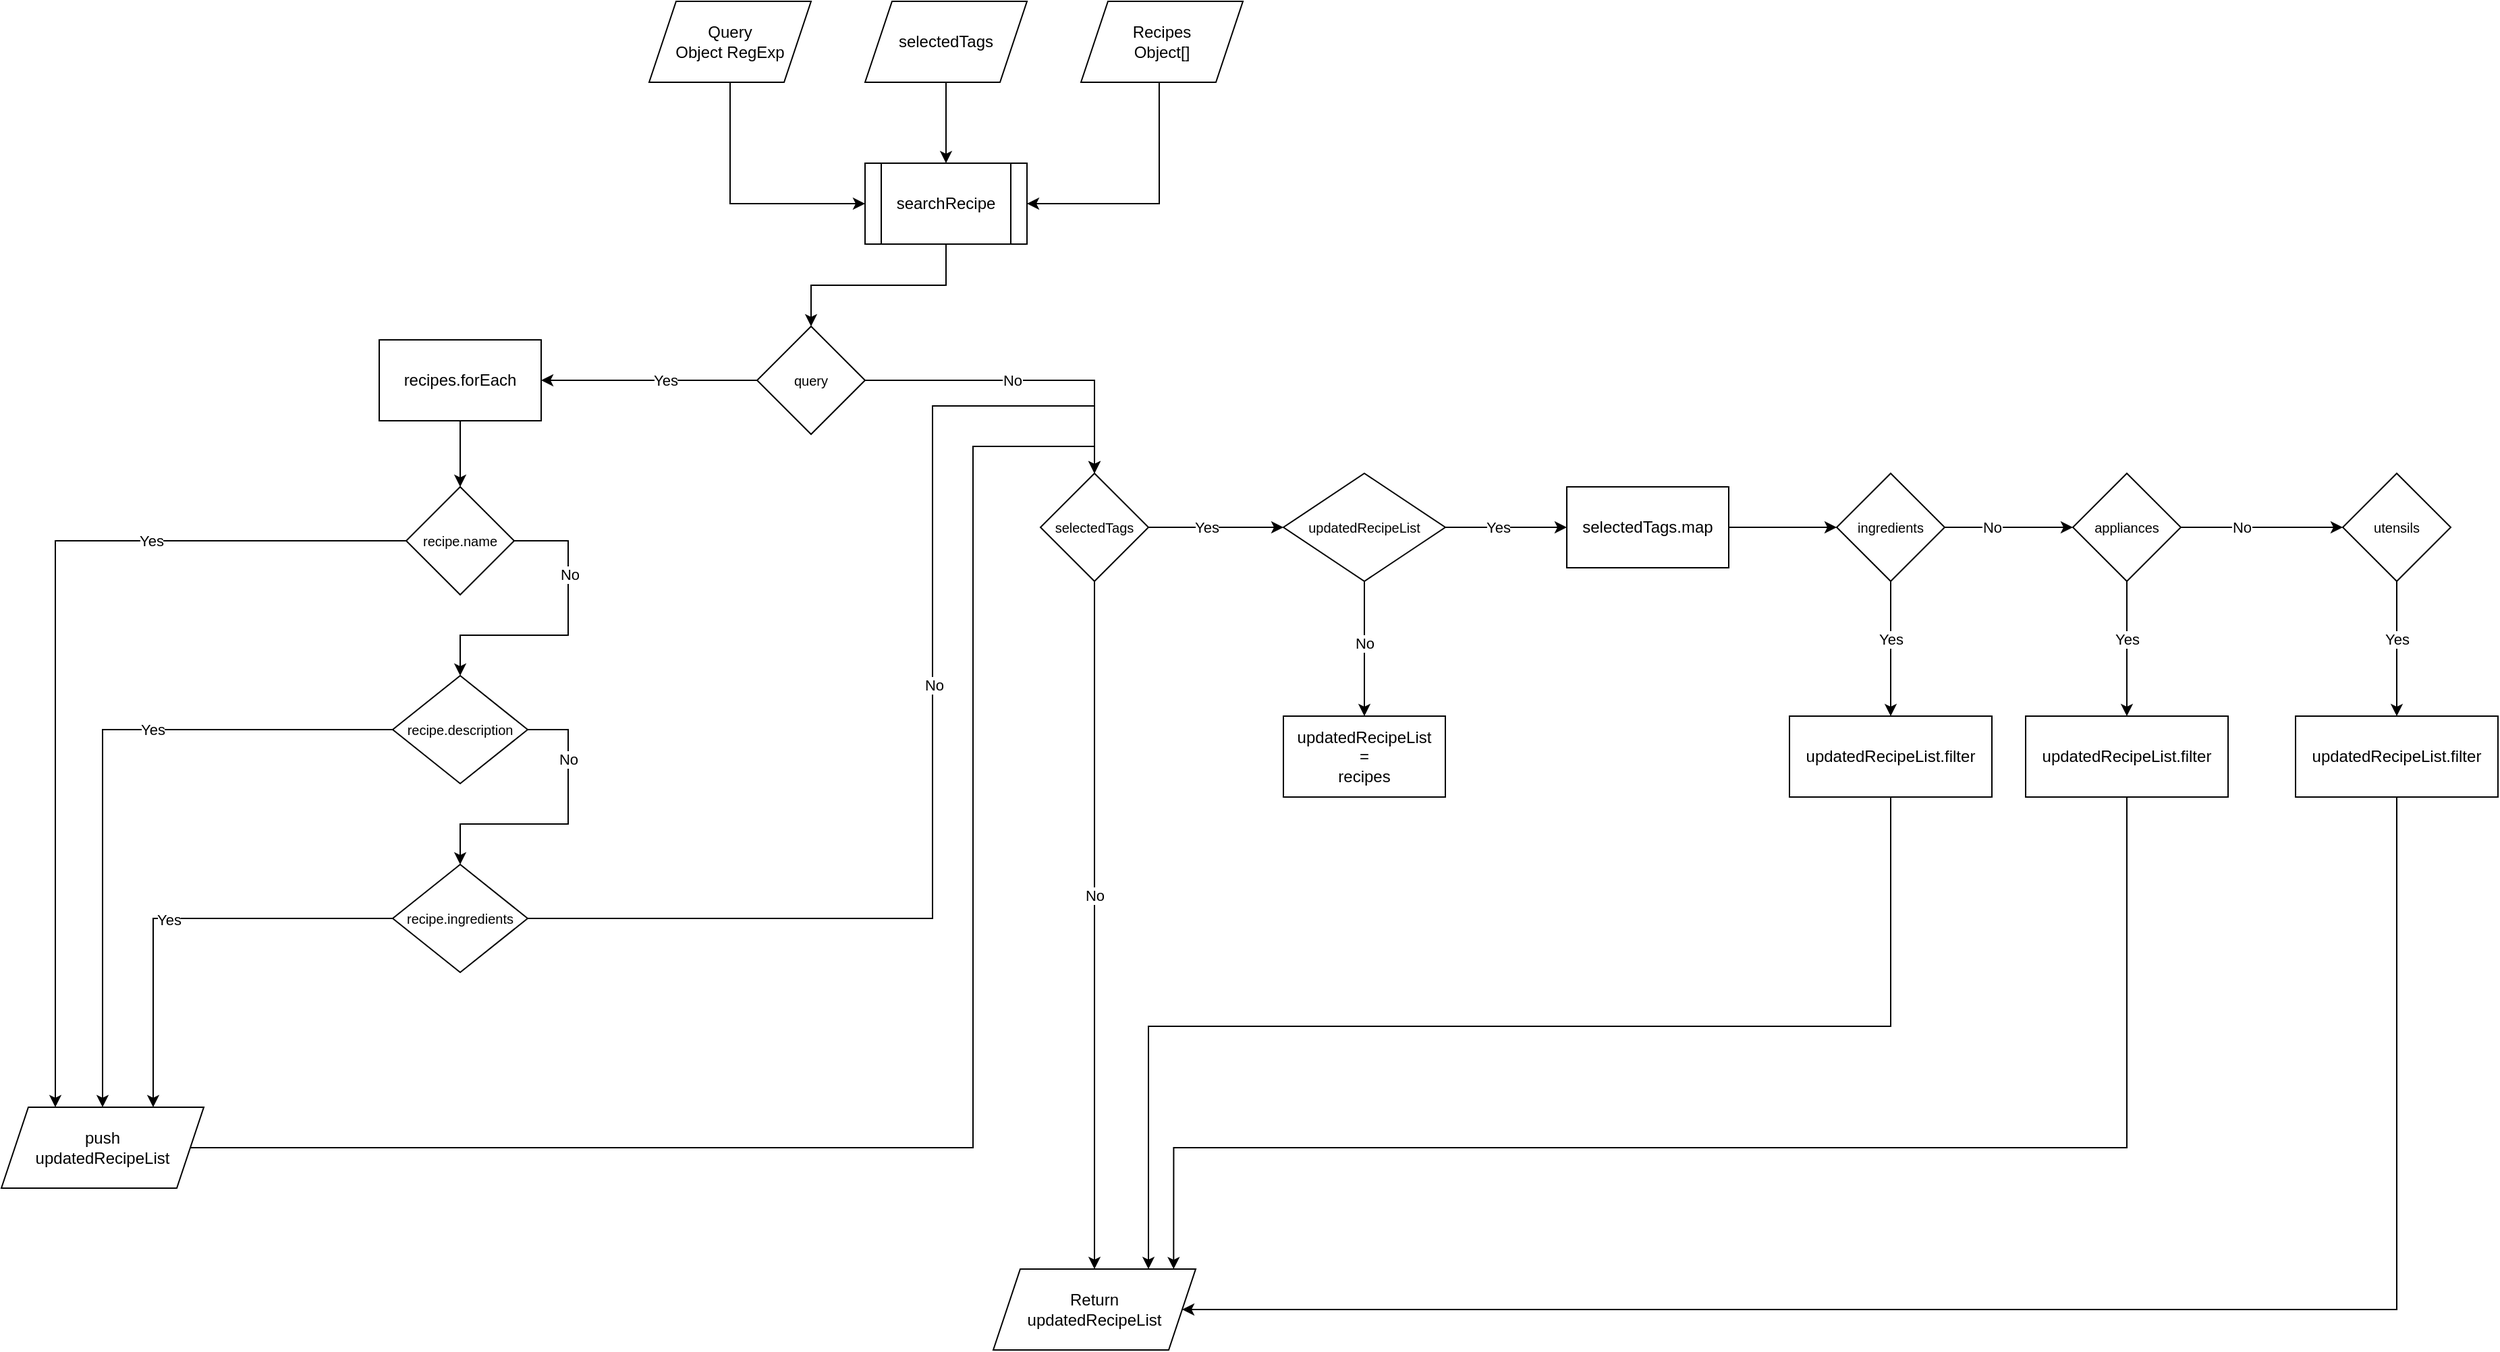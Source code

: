 <mxfile version="21.0.8" type="google"><diagram name="Page-1" id="hFO33dUEo_Vdk55Po62G"><mxGraphModel grid="1" page="1" gridSize="10" guides="1" tooltips="1" connect="1" arrows="1" fold="1" pageScale="1" pageWidth="827" pageHeight="1169" math="0" shadow="0"><root><mxCell id="0"/><mxCell id="1" parent="0"/><mxCell id="FaEQk9nRxKiu8nB4T-Ul-5" value="searchRecipe" style="shape=process;whiteSpace=wrap;html=1;backgroundOutline=1;" vertex="1" parent="1"><mxGeometry x="660" y="160" width="120" height="60" as="geometry"/></mxCell><mxCell id="FaEQk9nRxKiu8nB4T-Ul-6" value="Query&lt;br&gt;Object RegExp" style="shape=parallelogram;perimeter=parallelogramPerimeter;whiteSpace=wrap;html=1;fixedSize=1;" vertex="1" parent="1"><mxGeometry x="500" y="40" width="120" height="60" as="geometry"/></mxCell><mxCell id="FaEQk9nRxKiu8nB4T-Ul-7" value="Recipes&lt;br&gt;Object[]" style="shape=parallelogram;perimeter=parallelogramPerimeter;whiteSpace=wrap;html=1;fixedSize=1;" vertex="1" parent="1"><mxGeometry x="820" y="40" width="120" height="60" as="geometry"/></mxCell><mxCell id="FaEQk9nRxKiu8nB4T-Ul-8" value="push&lt;br&gt;updatedRecipeList" style="shape=parallelogram;perimeter=parallelogramPerimeter;whiteSpace=wrap;html=1;fixedSize=1;" vertex="1" parent="1"><mxGeometry x="20" y="860" width="150" height="60" as="geometry"/></mxCell><mxCell id="FaEQk9nRxKiu8nB4T-Ul-9" value="recipes.forEach" style="rounded=0;whiteSpace=wrap;html=1;" vertex="1" parent="1"><mxGeometry x="300" y="291" width="120" height="60" as="geometry"/></mxCell><mxCell id="FaEQk9nRxKiu8nB4T-Ul-10" value="&lt;font style=&quot;font-size: 10px;&quot;&gt;recipe.name&lt;/font&gt;" style="rhombus;whiteSpace=wrap;html=1;" vertex="1" parent="1"><mxGeometry x="320" y="400" width="80" height="80" as="geometry"/></mxCell><mxCell id="FaEQk9nRxKiu8nB4T-Ul-11" value="&lt;font style=&quot;font-size: 10px;&quot;&gt;recipe.description&lt;/font&gt;" style="rhombus;whiteSpace=wrap;html=1;" vertex="1" parent="1"><mxGeometry x="310" y="540" width="100" height="80" as="geometry"/></mxCell><mxCell id="FaEQk9nRxKiu8nB4T-Ul-12" value="&lt;font style=&quot;font-size: 10px;&quot;&gt;recipe.ingredients&lt;/font&gt;" style="rhombus;whiteSpace=wrap;html=1;" vertex="1" parent="1"><mxGeometry x="310" y="680" width="100" height="80" as="geometry"/></mxCell><mxCell id="FaEQk9nRxKiu8nB4T-Ul-15" value="" style="endArrow=classic;html=1;rounded=0;exitX=0.5;exitY=1;exitDx=0;exitDy=0;entryX=0;entryY=0.5;entryDx=0;entryDy=0;edgeStyle=orthogonalEdgeStyle;" edge="1" parent="1" source="FaEQk9nRxKiu8nB4T-Ul-6" target="FaEQk9nRxKiu8nB4T-Ul-5"><mxGeometry width="50" height="50" relative="1" as="geometry"><mxPoint x="820" y="230" as="sourcePoint"/><mxPoint x="870" y="180" as="targetPoint"/></mxGeometry></mxCell><mxCell id="FaEQk9nRxKiu8nB4T-Ul-16" value="" style="endArrow=classic;html=1;rounded=0;exitX=0;exitY=0.5;exitDx=0;exitDy=0;entryX=0.75;entryY=0;entryDx=0;entryDy=0;edgeStyle=orthogonalEdgeStyle;" edge="1" parent="1" source="FaEQk9nRxKiu8nB4T-Ul-12" target="FaEQk9nRxKiu8nB4T-Ul-8"><mxGeometry width="50" height="50" relative="1" as="geometry"><mxPoint x="270" y="470" as="sourcePoint"/><mxPoint x="330" y="560" as="targetPoint"/></mxGeometry></mxCell><mxCell id="V_cgS5lUgMlAPuz1nPsN-5" value="Yes" style="edgeLabel;html=1;align=center;verticalAlign=middle;resizable=0;points=[];" connectable="0" vertex="1" parent="FaEQk9nRxKiu8nB4T-Ul-16"><mxGeometry x="0.045" y="1" relative="1" as="geometry"><mxPoint as="offset"/></mxGeometry></mxCell><mxCell id="FaEQk9nRxKiu8nB4T-Ul-17" value="" style="endArrow=classic;html=1;rounded=0;entryX=1;entryY=0.5;entryDx=0;entryDy=0;edgeStyle=orthogonalEdgeStyle;exitX=0;exitY=0.5;exitDx=0;exitDy=0;" edge="1" parent="1" source="kw7x6l7RwQGkjK91SWH--1" target="FaEQk9nRxKiu8nB4T-Ul-9"><mxGeometry width="50" height="50" relative="1" as="geometry"><mxPoint x="370" y="160" as="sourcePoint"/><mxPoint x="270" y="300" as="targetPoint"/></mxGeometry></mxCell><mxCell id="kw7x6l7RwQGkjK91SWH--6" value="Yes" style="edgeLabel;html=1;align=center;verticalAlign=middle;resizable=0;points=[];" connectable="0" vertex="1" parent="FaEQk9nRxKiu8nB4T-Ul-17"><mxGeometry x="-0.149" relative="1" as="geometry"><mxPoint as="offset"/></mxGeometry></mxCell><mxCell id="FaEQk9nRxKiu8nB4T-Ul-18" value="" style="endArrow=classic;html=1;rounded=0;exitX=0.483;exitY=1.007;exitDx=0;exitDy=0;exitPerimeter=0;edgeStyle=orthogonalEdgeStyle;entryX=1;entryY=0.5;entryDx=0;entryDy=0;" edge="1" parent="1" source="FaEQk9nRxKiu8nB4T-Ul-7" target="FaEQk9nRxKiu8nB4T-Ul-5"><mxGeometry width="50" height="50" relative="1" as="geometry"><mxPoint x="960" y="160" as="sourcePoint"/><mxPoint x="800" y="210" as="targetPoint"/><Array as="points"><mxPoint x="878" y="190"/></Array></mxGeometry></mxCell><mxCell id="FaEQk9nRxKiu8nB4T-Ul-19" value="" style="endArrow=classic;html=1;rounded=0;exitX=0.5;exitY=1;exitDx=0;exitDy=0;entryX=0.5;entryY=0;entryDx=0;entryDy=0;" edge="1" parent="1" source="FaEQk9nRxKiu8nB4T-Ul-9" target="FaEQk9nRxKiu8nB4T-Ul-10"><mxGeometry width="50" height="50" relative="1" as="geometry"><mxPoint x="190" y="250" as="sourcePoint"/><mxPoint x="250" y="340" as="targetPoint"/></mxGeometry></mxCell><mxCell id="FaEQk9nRxKiu8nB4T-Ul-20" value="" style="endArrow=classic;html=1;rounded=0;exitX=0;exitY=0.5;exitDx=0;exitDy=0;edgeStyle=orthogonalEdgeStyle;" edge="1" parent="1" source="FaEQk9nRxKiu8nB4T-Ul-10"><mxGeometry width="50" height="50" relative="1" as="geometry"><mxPoint x="280" y="480" as="sourcePoint"/><mxPoint x="60" y="860" as="targetPoint"/><Array as="points"><mxPoint x="60" y="440"/><mxPoint x="60" y="860"/></Array></mxGeometry></mxCell><mxCell id="V_cgS5lUgMlAPuz1nPsN-1" value="Yes" style="edgeLabel;html=1;align=center;verticalAlign=middle;resizable=0;points=[];" connectable="0" vertex="1" parent="FaEQk9nRxKiu8nB4T-Ul-20"><mxGeometry x="-0.443" relative="1" as="geometry"><mxPoint as="offset"/></mxGeometry></mxCell><mxCell id="FaEQk9nRxKiu8nB4T-Ul-21" value="" style="endArrow=classic;html=1;rounded=0;entryX=0.5;entryY=0;entryDx=0;entryDy=0;exitX=1;exitY=0.5;exitDx=0;exitDy=0;edgeStyle=orthogonalEdgeStyle;" edge="1" parent="1" target="kw7x6l7RwQGkjK91SWH--5" source="FaEQk9nRxKiu8nB4T-Ul-8"><mxGeometry width="50" height="50" relative="1" as="geometry"><mxPoint x="320" y="990.323" as="sourcePoint"/><mxPoint x="890" y="930" as="targetPoint"/><Array as="points"><mxPoint x="740" y="890"/><mxPoint x="740" y="370"/><mxPoint x="830" y="370"/></Array></mxGeometry></mxCell><mxCell id="FaEQk9nRxKiu8nB4T-Ul-22" value="" style="endArrow=classic;html=1;rounded=0;exitX=1;exitY=0.5;exitDx=0;exitDy=0;edgeStyle=orthogonalEdgeStyle;entryX=0.5;entryY=1;entryDx=0;entryDy=0;" edge="1" parent="1" source="FaEQk9nRxKiu8nB4T-Ul-12" target="kw7x6l7RwQGkjK91SWH--5"><mxGeometry width="50" height="50" relative="1" as="geometry"><mxPoint x="590" y="495" as="sourcePoint"/><mxPoint x="439.95" y="870" as="targetPoint"/><Array as="points"><mxPoint x="710" y="720"/><mxPoint x="710" y="340"/><mxPoint x="830" y="340"/></Array></mxGeometry></mxCell><mxCell id="V_cgS5lUgMlAPuz1nPsN-6" value="No" style="edgeLabel;html=1;align=center;verticalAlign=middle;resizable=0;points=[];" connectable="0" vertex="1" parent="FaEQk9nRxKiu8nB4T-Ul-22"><mxGeometry x="0.018" y="-1" relative="1" as="geometry"><mxPoint as="offset"/></mxGeometry></mxCell><mxCell id="FaEQk9nRxKiu8nB4T-Ul-23" value="" style="endArrow=classic;html=1;rounded=0;exitX=1;exitY=0.5;exitDx=0;exitDy=0;entryX=0.5;entryY=0;entryDx=0;entryDy=0;edgeStyle=orthogonalEdgeStyle;" edge="1" parent="1" source="FaEQk9nRxKiu8nB4T-Ul-11" target="FaEQk9nRxKiu8nB4T-Ul-12"><mxGeometry width="50" height="50" relative="1" as="geometry"><mxPoint x="280" y="480" as="sourcePoint"/><mxPoint x="340" y="570" as="targetPoint"/><Array as="points"><mxPoint x="440" y="580"/><mxPoint x="440" y="650"/><mxPoint x="360" y="650"/></Array></mxGeometry></mxCell><mxCell id="V_cgS5lUgMlAPuz1nPsN-4" value="No" style="edgeLabel;html=1;align=center;verticalAlign=middle;resizable=0;points=[];" connectable="0" vertex="1" parent="FaEQk9nRxKiu8nB4T-Ul-23"><mxGeometry x="-0.505" relative="1" as="geometry"><mxPoint as="offset"/></mxGeometry></mxCell><mxCell id="FaEQk9nRxKiu8nB4T-Ul-24" value="" style="endArrow=classic;html=1;rounded=0;exitX=1;exitY=0.5;exitDx=0;exitDy=0;entryX=0.5;entryY=0;entryDx=0;entryDy=0;edgeStyle=orthogonalEdgeStyle;" edge="1" parent="1" source="FaEQk9nRxKiu8nB4T-Ul-10" target="FaEQk9nRxKiu8nB4T-Ul-11"><mxGeometry width="50" height="50" relative="1" as="geometry"><mxPoint x="290" y="490" as="sourcePoint"/><mxPoint x="350" y="580" as="targetPoint"/><Array as="points"><mxPoint x="440" y="440"/><mxPoint x="440" y="510"/><mxPoint x="360" y="510"/></Array></mxGeometry></mxCell><mxCell id="V_cgS5lUgMlAPuz1nPsN-2" value="No" style="edgeLabel;html=1;align=center;verticalAlign=middle;resizable=0;points=[];" connectable="0" vertex="1" parent="FaEQk9nRxKiu8nB4T-Ul-24"><mxGeometry x="-0.412" y="1" relative="1" as="geometry"><mxPoint as="offset"/></mxGeometry></mxCell><mxCell id="FaEQk9nRxKiu8nB4T-Ul-25" value="" style="endArrow=classic;html=1;rounded=0;exitX=0;exitY=0.5;exitDx=0;exitDy=0;entryX=0.5;entryY=0;entryDx=0;entryDy=0;edgeStyle=orthogonalEdgeStyle;" edge="1" parent="1" source="FaEQk9nRxKiu8nB4T-Ul-11" target="FaEQk9nRxKiu8nB4T-Ul-8"><mxGeometry width="50" height="50" relative="1" as="geometry"><mxPoint x="360" y="495" as="sourcePoint"/><mxPoint x="420" y="585" as="targetPoint"/></mxGeometry></mxCell><mxCell id="V_cgS5lUgMlAPuz1nPsN-3" value="Yes" style="edgeLabel;html=1;align=center;verticalAlign=middle;resizable=0;points=[];" connectable="0" vertex="1" parent="FaEQk9nRxKiu8nB4T-Ul-25"><mxGeometry x="-0.28" relative="1" as="geometry"><mxPoint as="offset"/></mxGeometry></mxCell><mxCell id="kw7x6l7RwQGkjK91SWH--1" value="&lt;font style=&quot;font-size: 10px;&quot;&gt;query&lt;/font&gt;" style="rhombus;whiteSpace=wrap;html=1;" vertex="1" parent="1"><mxGeometry x="580" y="281" width="80" height="80" as="geometry"/></mxCell><mxCell id="kw7x6l7RwQGkjK91SWH--2" value="" style="endArrow=classic;html=1;rounded=0;exitX=0.5;exitY=1;exitDx=0;exitDy=0;entryX=0.5;entryY=0;entryDx=0;entryDy=0;edgeStyle=orthogonalEdgeStyle;" edge="1" parent="1" source="FaEQk9nRxKiu8nB4T-Ul-5" target="kw7x6l7RwQGkjK91SWH--1"><mxGeometry width="50" height="50" relative="1" as="geometry"><mxPoint x="565" y="290" as="sourcePoint"/><mxPoint x="620" y="260" as="targetPoint"/></mxGeometry></mxCell><mxCell id="kw7x6l7RwQGkjK91SWH--3" value="selectedTags" style="shape=parallelogram;perimeter=parallelogramPerimeter;whiteSpace=wrap;html=1;fixedSize=1;" vertex="1" parent="1"><mxGeometry x="660" y="40" width="120" height="60" as="geometry"/></mxCell><mxCell id="kw7x6l7RwQGkjK91SWH--4" value="" style="endArrow=classic;html=1;rounded=0;exitX=0.5;exitY=1;exitDx=0;exitDy=0;entryX=0.5;entryY=0;entryDx=0;entryDy=0;" edge="1" parent="1" source="kw7x6l7RwQGkjK91SWH--3" target="FaEQk9nRxKiu8nB4T-Ul-5"><mxGeometry width="50" height="50" relative="1" as="geometry"><mxPoint x="882" y="113" as="sourcePoint"/><mxPoint x="792" y="205" as="targetPoint"/></mxGeometry></mxCell><mxCell id="kw7x6l7RwQGkjK91SWH--5" value="&lt;font style=&quot;font-size: 10px;&quot;&gt;selectedTags&lt;/font&gt;" style="rhombus;whiteSpace=wrap;html=1;" vertex="1" parent="1"><mxGeometry x="790" y="390" width="80" height="80" as="geometry"/></mxCell><mxCell id="kw7x6l7RwQGkjK91SWH--7" value="" style="endArrow=classic;html=1;rounded=0;exitX=1;exitY=0.5;exitDx=0;exitDy=0;entryX=0.5;entryY=0;entryDx=0;entryDy=0;edgeStyle=orthogonalEdgeStyle;" edge="1" parent="1" source="kw7x6l7RwQGkjK91SWH--1" target="kw7x6l7RwQGkjK91SWH--5"><mxGeometry width="50" height="50" relative="1" as="geometry"><mxPoint x="730" y="230" as="sourcePoint"/><mxPoint x="630" y="291" as="targetPoint"/></mxGeometry></mxCell><mxCell id="kw7x6l7RwQGkjK91SWH--8" value="No" style="edgeLabel;html=1;align=center;verticalAlign=middle;resizable=0;points=[];" connectable="0" vertex="1" parent="kw7x6l7RwQGkjK91SWH--7"><mxGeometry x="-0.089" relative="1" as="geometry"><mxPoint as="offset"/></mxGeometry></mxCell><mxCell id="kw7x6l7RwQGkjK91SWH--9" value="Return&lt;br&gt;updatedRecipeList" style="shape=parallelogram;perimeter=parallelogramPerimeter;whiteSpace=wrap;html=1;fixedSize=1;" vertex="1" parent="1"><mxGeometry x="755" y="980" width="150" height="60" as="geometry"/></mxCell><mxCell id="kw7x6l7RwQGkjK91SWH--10" value="" style="endArrow=classic;html=1;rounded=0;exitX=0.5;exitY=1;exitDx=0;exitDy=0;entryX=0.5;entryY=0;entryDx=0;entryDy=0;" edge="1" parent="1" source="kw7x6l7RwQGkjK91SWH--5" target="kw7x6l7RwQGkjK91SWH--9"><mxGeometry width="50" height="50" relative="1" as="geometry"><mxPoint x="670" y="331" as="sourcePoint"/><mxPoint x="840" y="400" as="targetPoint"/></mxGeometry></mxCell><mxCell id="kw7x6l7RwQGkjK91SWH--11" value="No" style="edgeLabel;html=1;align=center;verticalAlign=middle;resizable=0;points=[];" connectable="0" vertex="1" parent="kw7x6l7RwQGkjK91SWH--10"><mxGeometry x="-0.089" relative="1" as="geometry"><mxPoint as="offset"/></mxGeometry></mxCell><mxCell id="kw7x6l7RwQGkjK91SWH--12" value="" style="endArrow=classic;html=1;rounded=0;edgeStyle=orthogonalEdgeStyle;exitX=1;exitY=0.5;exitDx=0;exitDy=0;entryX=0;entryY=0.5;entryDx=0;entryDy=0;" edge="1" parent="1" source="kw7x6l7RwQGkjK91SWH--5" target="kw7x6l7RwQGkjK91SWH--21"><mxGeometry width="50" height="50" relative="1" as="geometry"><mxPoint x="590" y="331" as="sourcePoint"/><mxPoint x="930" y="360" as="targetPoint"/></mxGeometry></mxCell><mxCell id="kw7x6l7RwQGkjK91SWH--13" value="Yes" style="edgeLabel;html=1;align=center;verticalAlign=middle;resizable=0;points=[];" connectable="0" vertex="1" parent="kw7x6l7RwQGkjK91SWH--12"><mxGeometry x="-0.149" relative="1" as="geometry"><mxPoint as="offset"/></mxGeometry></mxCell><mxCell id="kw7x6l7RwQGkjK91SWH--14" value="&lt;font style=&quot;font-size: 10px;&quot;&gt;ingredients&lt;/font&gt;" style="rhombus;whiteSpace=wrap;html=1;" vertex="1" parent="1"><mxGeometry x="1380" y="390" width="80" height="80" as="geometry"/></mxCell><mxCell id="kw7x6l7RwQGkjK91SWH--15" value="" style="endArrow=classic;html=1;rounded=0;edgeStyle=orthogonalEdgeStyle;exitX=0.5;exitY=1;exitDx=0;exitDy=0;entryX=0.5;entryY=0;entryDx=0;entryDy=0;" edge="1" parent="1" source="kw7x6l7RwQGkjK91SWH--14" target="kw7x6l7RwQGkjK91SWH--20"><mxGeometry width="50" height="50" relative="1" as="geometry"><mxPoint x="1190" y="440" as="sourcePoint"/><mxPoint x="1510" y="540" as="targetPoint"/></mxGeometry></mxCell><mxCell id="kw7x6l7RwQGkjK91SWH--16" value="Yes" style="edgeLabel;html=1;align=center;verticalAlign=middle;resizable=0;points=[];" connectable="0" vertex="1" parent="kw7x6l7RwQGkjK91SWH--15"><mxGeometry x="-0.149" relative="1" as="geometry"><mxPoint as="offset"/></mxGeometry></mxCell><mxCell id="kw7x6l7RwQGkjK91SWH--17" value="selectedTags.map" style="rounded=0;whiteSpace=wrap;html=1;" vertex="1" parent="1"><mxGeometry x="1180" y="400" width="120" height="60" as="geometry"/></mxCell><mxCell id="kw7x6l7RwQGkjK91SWH--18" value="" style="endArrow=classic;html=1;rounded=0;edgeStyle=orthogonalEdgeStyle;exitX=1;exitY=0.5;exitDx=0;exitDy=0;entryX=0;entryY=0.5;entryDx=0;entryDy=0;" edge="1" parent="1" source="kw7x6l7RwQGkjK91SWH--17" target="kw7x6l7RwQGkjK91SWH--14"><mxGeometry width="50" height="50" relative="1" as="geometry"><mxPoint x="1250" y="510" as="sourcePoint"/><mxPoint x="1340" y="510" as="targetPoint"/></mxGeometry></mxCell><mxCell id="kw7x6l7RwQGkjK91SWH--20" value="updatedRecipeList.filter" style="rounded=0;whiteSpace=wrap;html=1;" vertex="1" parent="1"><mxGeometry x="1345" y="570" width="150" height="60" as="geometry"/></mxCell><mxCell id="kw7x6l7RwQGkjK91SWH--21" value="&lt;font style=&quot;font-size: 10px;&quot;&gt;updatedRecipeList&lt;/font&gt;" style="rhombus;whiteSpace=wrap;html=1;" vertex="1" parent="1"><mxGeometry x="970" y="390" width="120" height="80" as="geometry"/></mxCell><mxCell id="kw7x6l7RwQGkjK91SWH--22" value="updatedRecipeList &lt;br&gt;= &lt;br&gt;recipes" style="rounded=0;whiteSpace=wrap;html=1;" vertex="1" parent="1"><mxGeometry x="970" y="570" width="120" height="60" as="geometry"/></mxCell><mxCell id="kw7x6l7RwQGkjK91SWH--23" value="" style="endArrow=classic;html=1;rounded=0;exitX=0.5;exitY=1;exitDx=0;exitDy=0;entryX=0.5;entryY=0;entryDx=0;entryDy=0;" edge="1" parent="1" source="kw7x6l7RwQGkjK91SWH--21" target="kw7x6l7RwQGkjK91SWH--22"><mxGeometry width="50" height="50" relative="1" as="geometry"><mxPoint x="670" y="331" as="sourcePoint"/><mxPoint x="840" y="400" as="targetPoint"/></mxGeometry></mxCell><mxCell id="kw7x6l7RwQGkjK91SWH--24" value="No" style="edgeLabel;html=1;align=center;verticalAlign=middle;resizable=0;points=[];" connectable="0" vertex="1" parent="kw7x6l7RwQGkjK91SWH--23"><mxGeometry x="-0.089" relative="1" as="geometry"><mxPoint as="offset"/></mxGeometry></mxCell><mxCell id="kw7x6l7RwQGkjK91SWH--25" value="" style="endArrow=classic;html=1;rounded=0;edgeStyle=orthogonalEdgeStyle;exitX=1;exitY=0.5;exitDx=0;exitDy=0;entryX=0;entryY=0.5;entryDx=0;entryDy=0;" edge="1" parent="1" source="kw7x6l7RwQGkjK91SWH--21" target="kw7x6l7RwQGkjK91SWH--17"><mxGeometry width="50" height="50" relative="1" as="geometry"><mxPoint x="1120" y="480" as="sourcePoint"/><mxPoint x="1220" y="480" as="targetPoint"/></mxGeometry></mxCell><mxCell id="kw7x6l7RwQGkjK91SWH--26" value="Yes" style="edgeLabel;html=1;align=center;verticalAlign=middle;resizable=0;points=[];" connectable="0" vertex="1" parent="kw7x6l7RwQGkjK91SWH--25"><mxGeometry x="-0.149" relative="1" as="geometry"><mxPoint as="offset"/></mxGeometry></mxCell><mxCell id="kw7x6l7RwQGkjK91SWH--27" value="" style="endArrow=classic;html=1;rounded=0;edgeStyle=orthogonalEdgeStyle;exitX=0.5;exitY=1;exitDx=0;exitDy=0;" edge="1" parent="1" source="kw7x6l7RwQGkjK91SWH--20"><mxGeometry width="50" height="50" relative="1" as="geometry"><mxPoint x="1310" y="440" as="sourcePoint"/><mxPoint x="870" y="980" as="targetPoint"/><Array as="points"><mxPoint x="1420" y="800"/><mxPoint x="870" y="800"/></Array></mxGeometry></mxCell><mxCell id="kw7x6l7RwQGkjK91SWH--28" value="&lt;font style=&quot;font-size: 10px;&quot;&gt;appliances&lt;/font&gt;" style="rhombus;whiteSpace=wrap;html=1;" vertex="1" parent="1"><mxGeometry x="1555" y="390" width="80" height="80" as="geometry"/></mxCell><mxCell id="kw7x6l7RwQGkjK91SWH--29" value="" style="endArrow=classic;html=1;rounded=0;edgeStyle=orthogonalEdgeStyle;exitX=0.5;exitY=1;exitDx=0;exitDy=0;entryX=0.5;entryY=0;entryDx=0;entryDy=0;" edge="1" parent="1" source="kw7x6l7RwQGkjK91SWH--28" target="kw7x6l7RwQGkjK91SWH--31"><mxGeometry width="50" height="50" relative="1" as="geometry"><mxPoint x="1365" y="440" as="sourcePoint"/><mxPoint x="1685" y="540" as="targetPoint"/></mxGeometry></mxCell><mxCell id="kw7x6l7RwQGkjK91SWH--30" value="Yes" style="edgeLabel;html=1;align=center;verticalAlign=middle;resizable=0;points=[];" connectable="0" vertex="1" parent="kw7x6l7RwQGkjK91SWH--29"><mxGeometry x="-0.149" relative="1" as="geometry"><mxPoint as="offset"/></mxGeometry></mxCell><mxCell id="kw7x6l7RwQGkjK91SWH--31" value="updatedRecipeList.filter" style="rounded=0;whiteSpace=wrap;html=1;" vertex="1" parent="1"><mxGeometry x="1520" y="570" width="150" height="60" as="geometry"/></mxCell><mxCell id="kw7x6l7RwQGkjK91SWH--32" value="&lt;span style=&quot;font-size: 10px;&quot;&gt;utensils&lt;/span&gt;" style="rhombus;whiteSpace=wrap;html=1;" vertex="1" parent="1"><mxGeometry x="1755" y="390" width="80" height="80" as="geometry"/></mxCell><mxCell id="kw7x6l7RwQGkjK91SWH--33" value="" style="endArrow=classic;html=1;rounded=0;edgeStyle=orthogonalEdgeStyle;exitX=0.5;exitY=1;exitDx=0;exitDy=0;entryX=0.5;entryY=0;entryDx=0;entryDy=0;" edge="1" parent="1" source="kw7x6l7RwQGkjK91SWH--32" target="kw7x6l7RwQGkjK91SWH--35"><mxGeometry width="50" height="50" relative="1" as="geometry"><mxPoint x="1565" y="440" as="sourcePoint"/><mxPoint x="1885" y="540" as="targetPoint"/></mxGeometry></mxCell><mxCell id="kw7x6l7RwQGkjK91SWH--34" value="Yes" style="edgeLabel;html=1;align=center;verticalAlign=middle;resizable=0;points=[];" connectable="0" vertex="1" parent="kw7x6l7RwQGkjK91SWH--33"><mxGeometry x="-0.149" relative="1" as="geometry"><mxPoint as="offset"/></mxGeometry></mxCell><mxCell id="kw7x6l7RwQGkjK91SWH--35" value="updatedRecipeList.filter" style="rounded=0;whiteSpace=wrap;html=1;" vertex="1" parent="1"><mxGeometry x="1720" y="570" width="150" height="60" as="geometry"/></mxCell><mxCell id="kw7x6l7RwQGkjK91SWH--37" value="" style="endArrow=classic;html=1;rounded=0;exitX=1;exitY=0.5;exitDx=0;exitDy=0;entryX=0;entryY=0.5;entryDx=0;entryDy=0;" edge="1" parent="1" source="kw7x6l7RwQGkjK91SWH--14" target="kw7x6l7RwQGkjK91SWH--28"><mxGeometry width="50" height="50" relative="1" as="geometry"><mxPoint x="1310" y="440" as="sourcePoint"/><mxPoint x="1390" y="440" as="targetPoint"/></mxGeometry></mxCell><mxCell id="kw7x6l7RwQGkjK91SWH--38" value="No" style="edgeLabel;html=1;align=center;verticalAlign=middle;resizable=0;points=[];" connectable="0" vertex="1" parent="kw7x6l7RwQGkjK91SWH--37"><mxGeometry x="-0.258" relative="1" as="geometry"><mxPoint as="offset"/></mxGeometry></mxCell><mxCell id="kw7x6l7RwQGkjK91SWH--39" value="" style="endArrow=classic;html=1;rounded=0;exitX=1;exitY=0.5;exitDx=0;exitDy=0;entryX=0;entryY=0.5;entryDx=0;entryDy=0;" edge="1" parent="1" source="kw7x6l7RwQGkjK91SWH--28" target="kw7x6l7RwQGkjK91SWH--32"><mxGeometry width="50" height="50" relative="1" as="geometry"><mxPoint x="1660" y="480" as="sourcePoint"/><mxPoint x="1755" y="480" as="targetPoint"/></mxGeometry></mxCell><mxCell id="kw7x6l7RwQGkjK91SWH--40" value="No" style="edgeLabel;html=1;align=center;verticalAlign=middle;resizable=0;points=[];" connectable="0" vertex="1" parent="kw7x6l7RwQGkjK91SWH--39"><mxGeometry x="-0.258" relative="1" as="geometry"><mxPoint as="offset"/></mxGeometry></mxCell><mxCell id="kw7x6l7RwQGkjK91SWH--41" value="" style="endArrow=classic;html=1;rounded=0;exitX=0.5;exitY=1;exitDx=0;exitDy=0;entryX=0.891;entryY=0.001;entryDx=0;entryDy=0;entryPerimeter=0;edgeStyle=orthogonalEdgeStyle;" edge="1" parent="1" source="kw7x6l7RwQGkjK91SWH--31" target="kw7x6l7RwQGkjK91SWH--9"><mxGeometry width="50" height="50" relative="1" as="geometry"><mxPoint x="1430" y="640" as="sourcePoint"/><mxPoint x="880" y="990" as="targetPoint"/><Array as="points"><mxPoint x="1595" y="890"/><mxPoint x="889" y="890"/></Array></mxGeometry></mxCell><mxCell id="kw7x6l7RwQGkjK91SWH--42" value="" style="endArrow=classic;html=1;rounded=0;exitX=0.5;exitY=1;exitDx=0;exitDy=0;entryX=1;entryY=0.5;entryDx=0;entryDy=0;edgeStyle=orthogonalEdgeStyle;" edge="1" parent="1" source="kw7x6l7RwQGkjK91SWH--35" target="kw7x6l7RwQGkjK91SWH--9"><mxGeometry width="50" height="50" relative="1" as="geometry"><mxPoint x="1605" y="640" as="sourcePoint"/><mxPoint x="890" y="1000" as="targetPoint"/><Array as="points"><mxPoint x="1795" y="1010"/></Array></mxGeometry></mxCell></root></mxGraphModel></diagram></mxfile>